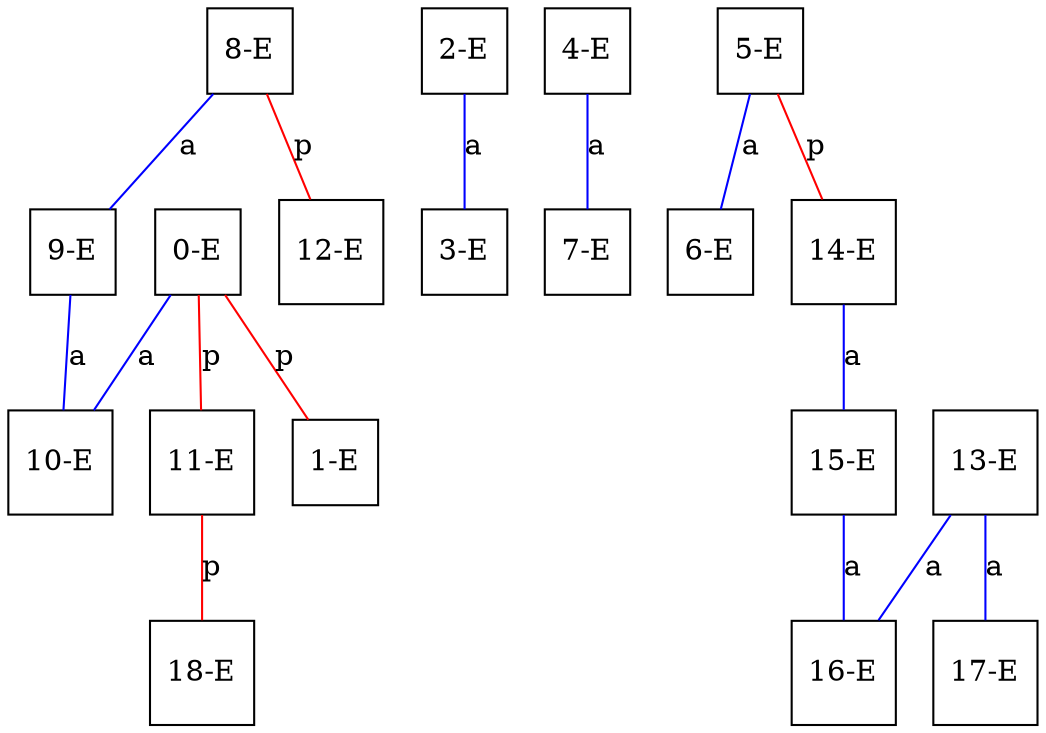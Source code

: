 graph ProteinGraph {
    0 [label="0-E" shape=square color=black];
    1 [label="1-E" shape=square color=black];
    2 [label="2-E" shape=square color=black];
    3 [label="3-E" shape=square color=black];
    4 [label="4-E" shape=square color=black];
    5 [label="5-E" shape=square color=black];
    6 [label="6-E" shape=square color=black];
    7 [label="7-E" shape=square color=black];
    8 [label="8-E" shape=square color=black];
    9 [label="9-E" shape=square color=black];
    10 [label="10-E" shape=square color=black];
    11 [label="11-E" shape=square color=black];
    12 [label="12-E" shape=square color=black];
    13 [label="13-E" shape=square color=black];
    14 [label="14-E" shape=square color=black];
    15 [label="15-E" shape=square color=black];
    16 [label="16-E" shape=square color=black];
    17 [label="17-E" shape=square color=black];
    18 [label="18-E" shape=square color=black];
    0 -- 1 [label="p" color=red];
    0 -- 10 [label="a" color=blue];
    0 -- 11 [label="p" color=red];
    2 -- 3 [label="a" color=blue];
    4 -- 7 [label="a" color=blue];
    5 -- 6 [label="a" color=blue];
    5 -- 14 [label="p" color=red];
    8 -- 9 [label="a" color=blue];
    8 -- 12 [label="p" color=red];
    9 -- 10 [label="a" color=blue];
    11 -- 18 [label="p" color=red];
    13 -- 16 [label="a" color=blue];
    13 -- 17 [label="a" color=blue];
    14 -- 15 [label="a" color=blue];
    15 -- 16 [label="a" color=blue];
}
